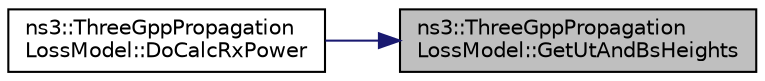digraph "ns3::ThreeGppPropagationLossModel::GetUtAndBsHeights"
{
 // LATEX_PDF_SIZE
  edge [fontname="Helvetica",fontsize="10",labelfontname="Helvetica",labelfontsize="10"];
  node [fontname="Helvetica",fontsize="10",shape=record];
  rankdir="RL";
  Node1 [label="ns3::ThreeGppPropagation\lLossModel::GetUtAndBsHeights",height=0.2,width=0.4,color="black", fillcolor="grey75", style="filled", fontcolor="black",tooltip="Determines hUT and hBS."];
  Node1 -> Node2 [dir="back",color="midnightblue",fontsize="10",style="solid",fontname="Helvetica"];
  Node2 [label="ns3::ThreeGppPropagation\lLossModel::DoCalcRxPower",height=0.2,width=0.4,color="black", fillcolor="white", style="filled",URL="$classns3_1_1_three_gpp_propagation_loss_model.html#adaf716b7fd0c9f8b4cddd8403f42425b",tooltip="Computes the received power by applying the pathloss model described in 3GPP TR 38...."];
}
